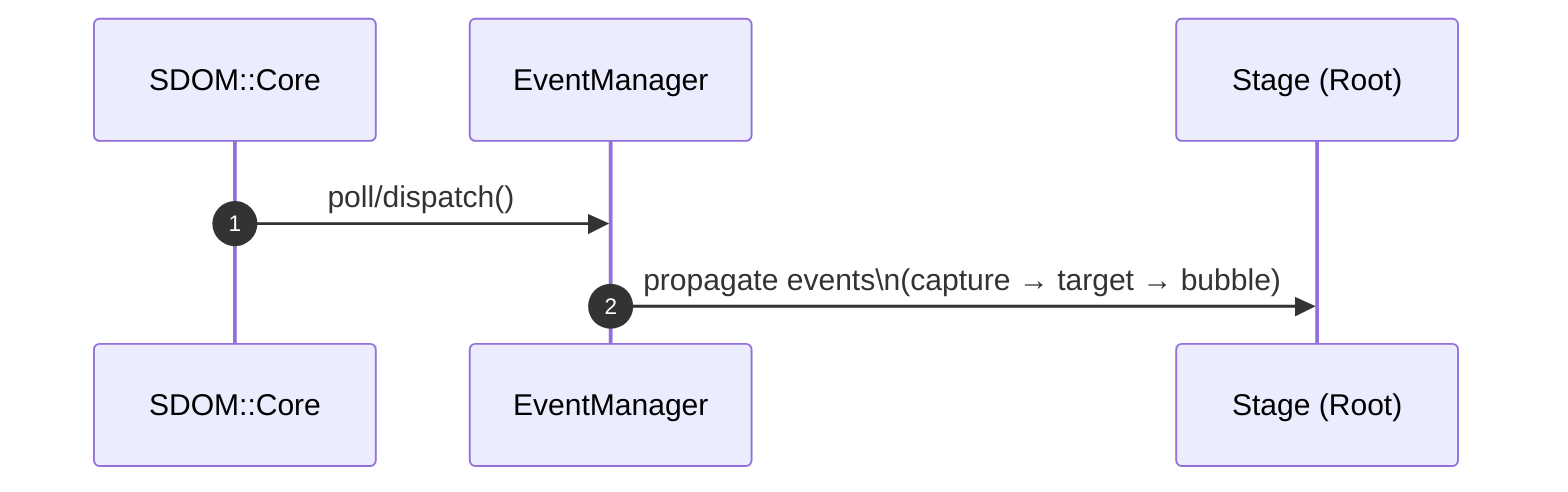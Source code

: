 sequenceDiagram
  autonumber
  participant Core as SDOM::Core
  participant EM as EventManager
  participant Stage as Stage (Root)

  Core->>EM: poll/dispatch()
  EM->>Stage: propagate events\n(capture → target → bubble)
